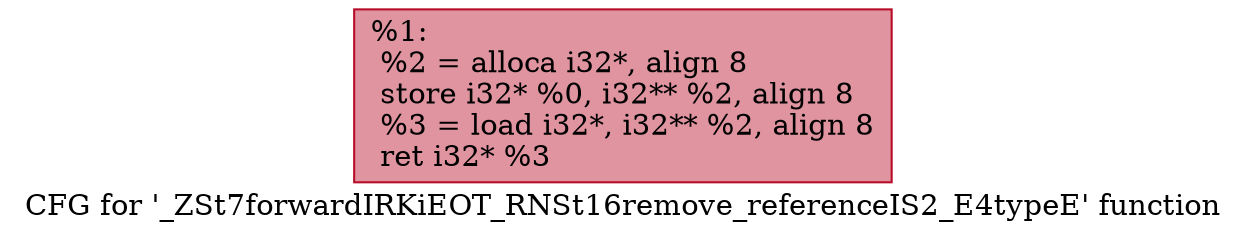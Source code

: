 digraph "CFG for '_ZSt7forwardIRKiEOT_RNSt16remove_referenceIS2_E4typeE' function" {
	label="CFG for '_ZSt7forwardIRKiEOT_RNSt16remove_referenceIS2_E4typeE' function";

	Node0x558fd0e2af90 [shape=record,color="#b70d28ff", style=filled, fillcolor="#b70d2870",label="{%1:\l  %2 = alloca i32*, align 8\l  store i32* %0, i32** %2, align 8\l  %3 = load i32*, i32** %2, align 8\l  ret i32* %3\l}"];
}
